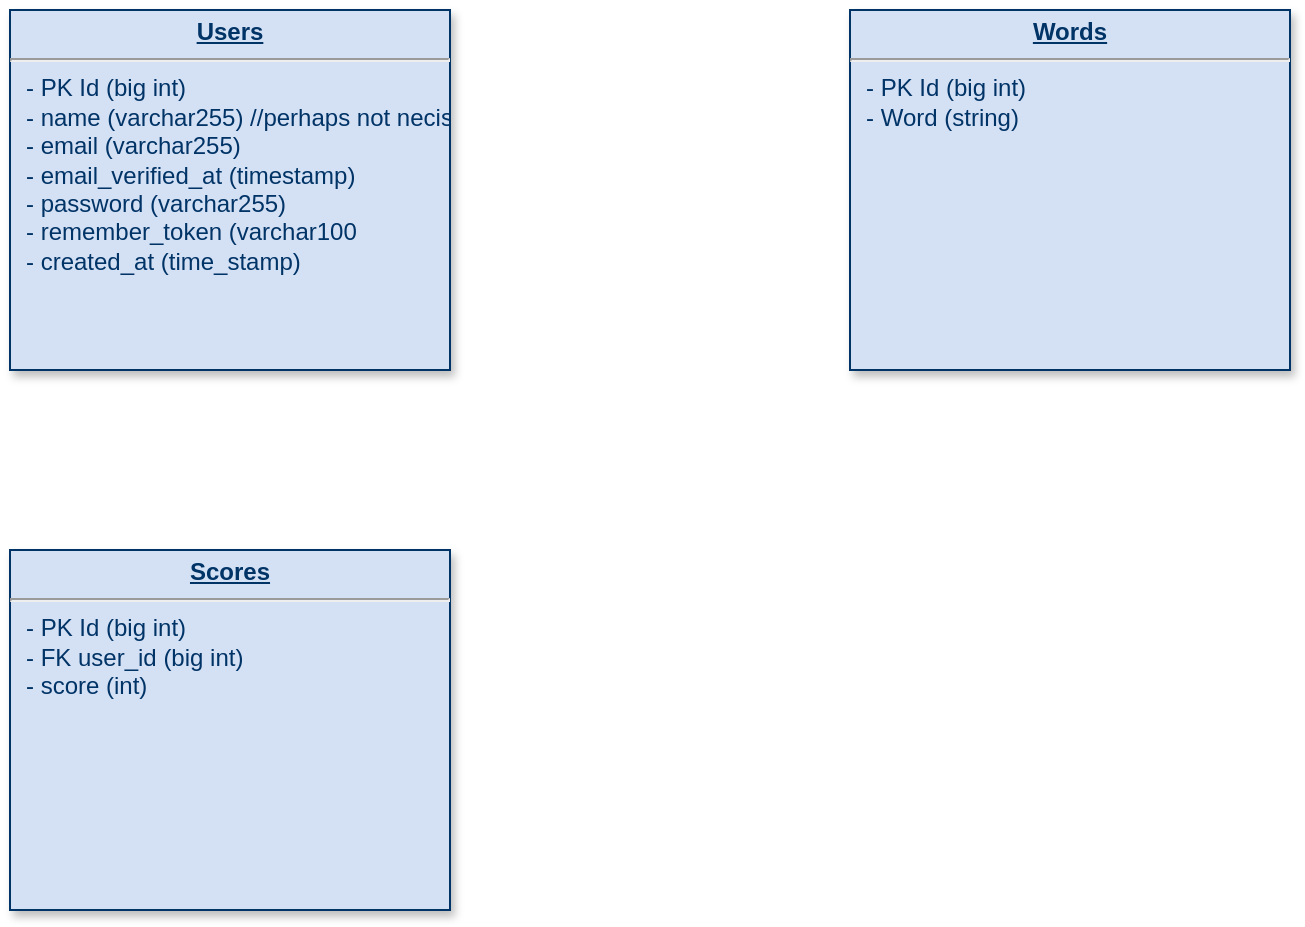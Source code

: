 <mxfile version="20.8.16" type="device"><diagram name="Page-1" id="efa7a0a1-bf9b-a30e-e6df-94a7791c09e9"><mxGraphModel dx="1151" dy="682" grid="1" gridSize="10" guides="1" tooltips="1" connect="1" arrows="1" fold="1" page="1" pageScale="1" pageWidth="826" pageHeight="1169" background="none" math="0" shadow="0"><root><mxCell id="0"/><mxCell id="1" parent="0"/><mxCell id="22" value="&lt;p style=&quot;margin: 0px; margin-top: 4px; text-align: center; text-decoration: underline;&quot;&gt;&lt;strong&gt;Users&lt;/strong&gt;&lt;/p&gt;&lt;hr&gt;&lt;p style=&quot;margin: 0px; margin-left: 8px;&quot;&gt;- PK Id (big int)&lt;/p&gt;&lt;p style=&quot;margin: 0px; margin-left: 8px;&quot;&gt;- name (varchar255) //perhaps not necisarty&lt;/p&gt;&lt;p style=&quot;margin: 0px; margin-left: 8px;&quot;&gt;- email (varchar255)&lt;/p&gt;&lt;p style=&quot;margin: 0px; margin-left: 8px;&quot;&gt;- email_verified_at (timestamp)&lt;/p&gt;&lt;p style=&quot;margin: 0px; margin-left: 8px;&quot;&gt;- password (varchar255)&lt;/p&gt;&lt;p style=&quot;margin: 0px; margin-left: 8px;&quot;&gt;- remember_token (varchar100&lt;/p&gt;&lt;p style=&quot;margin: 0px; margin-left: 8px;&quot;&gt;- created_at (time_stamp)&lt;/p&gt;&lt;p style=&quot;margin: 0px; margin-left: 8px;&quot;&gt;&lt;br&gt;&lt;/p&gt;" style="verticalAlign=top;align=left;overflow=fill;fontSize=12;fontFamily=Helvetica;html=1;strokeColor=#003366;shadow=1;fillColor=#D4E1F5;fontColor=#003366" parent="1" vertex="1"><mxGeometry x="370" y="150" width="220" height="180" as="geometry"/></mxCell><mxCell id="Lb8N0qccuWnc0VzS3ZBv-114" value="&lt;p style=&quot;margin: 0px; margin-top: 4px; text-align: center; text-decoration: underline;&quot;&gt;&lt;strong&gt;Scores&lt;/strong&gt;&lt;/p&gt;&lt;hr&gt;&lt;p style=&quot;margin: 0px; margin-left: 8px;&quot;&gt;- PK Id (big int)&lt;/p&gt;&lt;p style=&quot;margin: 0px; margin-left: 8px;&quot;&gt;- FK user_id (big int)&lt;/p&gt;&lt;p style=&quot;margin: 0px; margin-left: 8px;&quot;&gt;- score (int)&lt;/p&gt;&lt;p style=&quot;margin: 0px; margin-left: 8px;&quot;&gt;&lt;br&gt;&lt;/p&gt;" style="verticalAlign=top;align=left;overflow=fill;fontSize=12;fontFamily=Helvetica;html=1;strokeColor=#003366;shadow=1;fillColor=#D4E1F5;fontColor=#003366" vertex="1" parent="1"><mxGeometry x="370" y="420" width="220" height="180" as="geometry"/></mxCell><mxCell id="Lb8N0qccuWnc0VzS3ZBv-116" value="&lt;p style=&quot;margin: 0px; margin-top: 4px; text-align: center; text-decoration: underline;&quot;&gt;&lt;b&gt;Words&lt;/b&gt;&lt;/p&gt;&lt;hr&gt;&lt;p style=&quot;margin: 0px; margin-left: 8px;&quot;&gt;- PK Id (big int)&lt;/p&gt;&lt;p style=&quot;margin: 0px; margin-left: 8px;&quot;&gt;- Word (string)&lt;/p&gt;&lt;p style=&quot;margin: 0px; margin-left: 8px;&quot;&gt;&lt;br&gt;&lt;/p&gt;" style="verticalAlign=top;align=left;overflow=fill;fontSize=12;fontFamily=Helvetica;html=1;strokeColor=#003366;shadow=1;fillColor=#D4E1F5;fontColor=#003366" vertex="1" parent="1"><mxGeometry x="790" y="150" width="220" height="180" as="geometry"/></mxCell></root></mxGraphModel></diagram></mxfile>